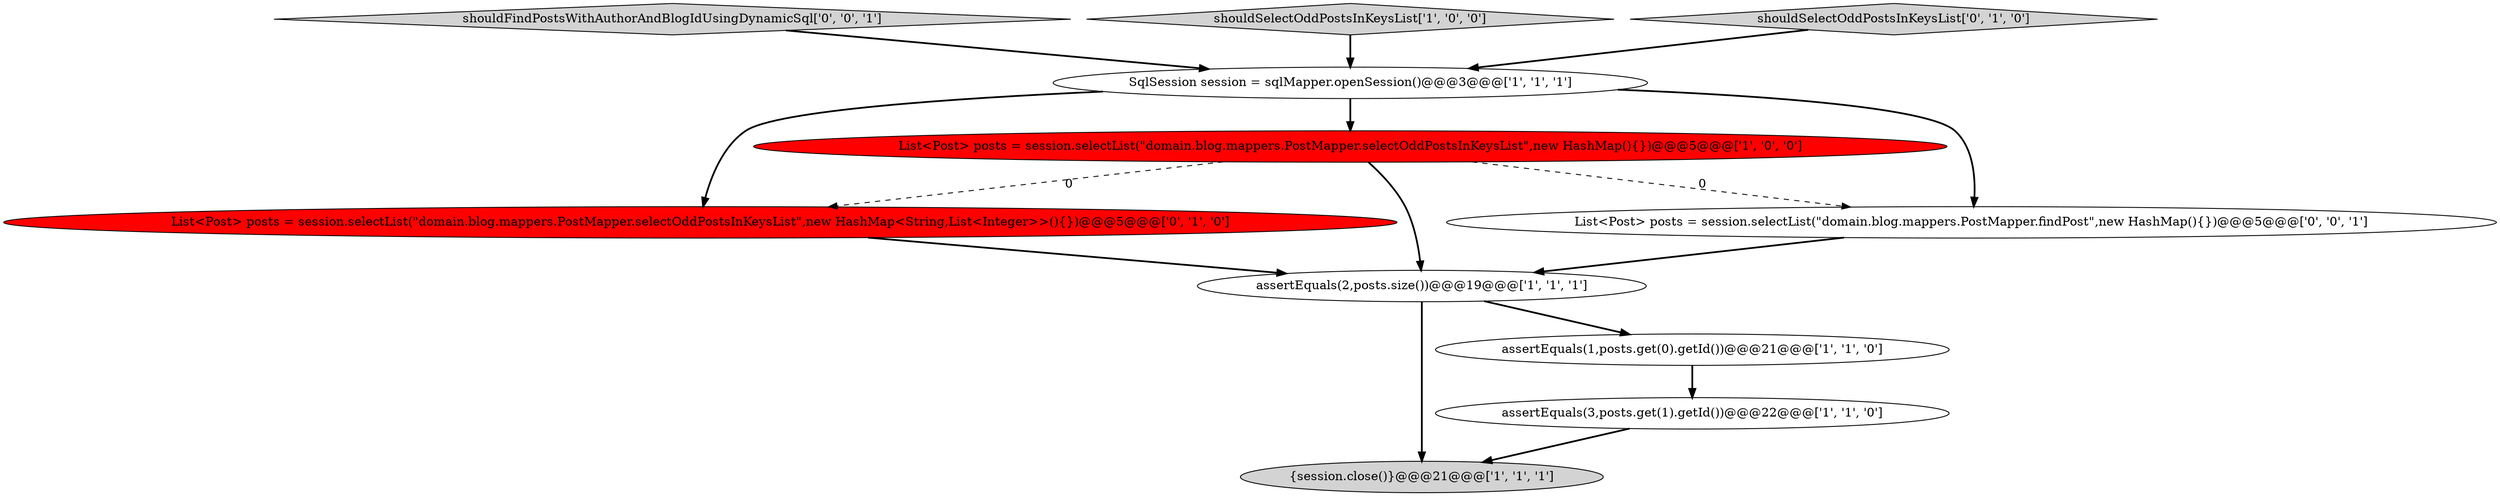 digraph {
0 [style = filled, label = "List<Post> posts = session.selectList(\"domain.blog.mappers.PostMapper.selectOddPostsInKeysList\",new HashMap(){})@@@5@@@['1', '0', '0']", fillcolor = red, shape = ellipse image = "AAA1AAABBB1BBB"];
10 [style = filled, label = "List<Post> posts = session.selectList(\"domain.blog.mappers.PostMapper.findPost\",new HashMap(){})@@@5@@@['0', '0', '1']", fillcolor = white, shape = ellipse image = "AAA0AAABBB3BBB"];
2 [style = filled, label = "SqlSession session = sqlMapper.openSession()@@@3@@@['1', '1', '1']", fillcolor = white, shape = ellipse image = "AAA0AAABBB1BBB"];
9 [style = filled, label = "shouldFindPostsWithAuthorAndBlogIdUsingDynamicSql['0', '0', '1']", fillcolor = lightgray, shape = diamond image = "AAA0AAABBB3BBB"];
8 [style = filled, label = "List<Post> posts = session.selectList(\"domain.blog.mappers.PostMapper.selectOddPostsInKeysList\",new HashMap<String,List<Integer>>(){})@@@5@@@['0', '1', '0']", fillcolor = red, shape = ellipse image = "AAA1AAABBB2BBB"];
3 [style = filled, label = "assertEquals(2,posts.size())@@@19@@@['1', '1', '1']", fillcolor = white, shape = ellipse image = "AAA0AAABBB1BBB"];
1 [style = filled, label = "shouldSelectOddPostsInKeysList['1', '0', '0']", fillcolor = lightgray, shape = diamond image = "AAA0AAABBB1BBB"];
7 [style = filled, label = "shouldSelectOddPostsInKeysList['0', '1', '0']", fillcolor = lightgray, shape = diamond image = "AAA0AAABBB2BBB"];
6 [style = filled, label = "assertEquals(3,posts.get(1).getId())@@@22@@@['1', '1', '0']", fillcolor = white, shape = ellipse image = "AAA0AAABBB1BBB"];
5 [style = filled, label = "{session.close()}@@@21@@@['1', '1', '1']", fillcolor = lightgray, shape = ellipse image = "AAA0AAABBB1BBB"];
4 [style = filled, label = "assertEquals(1,posts.get(0).getId())@@@21@@@['1', '1', '0']", fillcolor = white, shape = ellipse image = "AAA0AAABBB1BBB"];
0->3 [style = bold, label=""];
0->8 [style = dashed, label="0"];
6->5 [style = bold, label=""];
10->3 [style = bold, label=""];
1->2 [style = bold, label=""];
2->0 [style = bold, label=""];
3->5 [style = bold, label=""];
2->10 [style = bold, label=""];
4->6 [style = bold, label=""];
3->4 [style = bold, label=""];
7->2 [style = bold, label=""];
9->2 [style = bold, label=""];
0->10 [style = dashed, label="0"];
2->8 [style = bold, label=""];
8->3 [style = bold, label=""];
}
